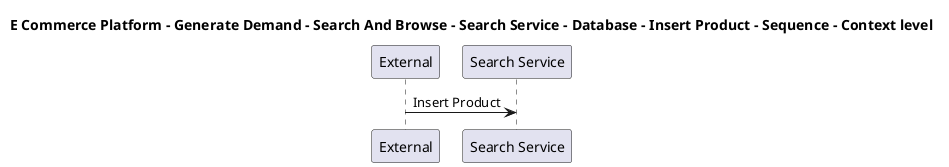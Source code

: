 @startuml

title E Commerce Platform - Generate Demand - Search And Browse - Search Service - Database - Insert Product - Sequence - Context level

participant "External" as C4InterFlow.SoftwareSystems.ExternalSystem
participant "Search Service" as ECommercePlatform.GenerateDemand.SearchAndBrowse.SoftwareSystems.SearchService

C4InterFlow.SoftwareSystems.ExternalSystem -> ECommercePlatform.GenerateDemand.SearchAndBrowse.SoftwareSystems.SearchService : Insert Product


@enduml
